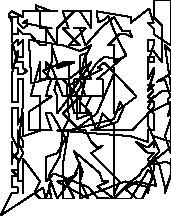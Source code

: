 unitsize(0.001cm);
// 100853
draw((200,400)--(0,0));
draw((0,0)--(750,490));
draw((750,490)--(800,300));
draw((800,300)--(900,600));
draw((900,600)--(850,520));
draw((850,520)--(900,300));
draw((900,300)--(700,300));
draw((700,300)--(600,400));
draw((600,400)--(700,600));
draw((700,600)--(400,1000));
draw((400,1000)--(400,900));
draw((400,900)--(400,800));
draw((400,800)--(400,700));
draw((400,700)--(400,500));
draw((400,500)--(400,400));
draw((400,400)--(400,600));
draw((400,600)--(300,600));
draw((300,600)--(300,900));
draw((300,900)--(400,1100));
draw((400,1100)--(300,1300));
draw((300,1300)--(300,1400));
draw((300,1400)--(300,1500));
draw((300,1500)--(400,1300));
draw((400,1300)--(400,1200));
draw((400,1200)--(300,1200));
draw((300,1200)--(200,1400));
draw((200,1400)--(200,1500));
draw((200,1500)--(200,1600));
draw((200,1600)--(200,1700));
draw((200,1700)--(200,1800));
draw((200,1800)--(200,1900));
draw((200,1900)--(300,1900));
draw((300,1900)--(300,1800));
draw((300,1800)--(300,1700));
draw((300,1700)--(300,1600));
draw((300,1600)--(400,1800));
draw((400,1800)--(400,1700));
draw((400,1700)--(400,1600));
draw((400,1600)--(400,1500));
draw((400,1500)--(400,1400));
draw((400,1400)--(700,1500));
draw((700,1500)--(700,1600));
draw((700,1600)--(700,1800));
draw((700,1800)--(700,2100));
draw((700,2100)--(530,2100));
draw((530,2100)--(700,2700));
draw((700,2700)--(700,2400));
draw((700,2400)--(1200,2400));
draw((1200,2400)--(1600,2700));
draw((1600,2700)--(1200,2100));
draw((1200,2100)--(1600,2100));
draw((1600,2100)--(1500,1900));
draw((1500,1900)--(1500,1800));
draw((1500,1800)--(1300,1800));
draw((1300,1800)--(1220,2210));
draw((1220,2210)--(1200,2700));
draw((1200,2700)--(800,2600));
draw((800,2600)--(800,2700));
draw((800,2700)--(910,2600));
draw((910,2600)--(1100,2100));
draw((1100,2100)--(1300,2100));
draw((1300,2100)--(1690,2680));
draw((1690,2680)--(1829,2800));
draw((1829,2800)--(2120,2750));
draw((2120,2750)--(1700,2400));
draw((1700,2400)--(1800,2400));
draw((1800,2400)--(1800,2100));
draw((1800,2100)--(1700,2100));
draw((1700,2100)--(1500,2100));
draw((1500,2100)--(1400,2400));
draw((1400,2400)--(1500,2860));
draw((1500,2860)--(1400,2820));
draw((1400,2820)--(1400,2700));
draw((1400,2700)--(1400,2500));
draw((1400,2500)--(1500,2400));
draw((1500,2400)--(1400,2000));
draw((1400,2000)--(1550,1850));
draw((1550,1850)--(1700,1500));
draw((1700,1500)--(1800,1800));
draw((1800,1800)--(2000,1600));
draw((2000,1600)--(2000,1500));
draw((2000,1500)--(2000,1400));
draw((2000,1400)--(2000,1300));
draw((2000,1300)--(2000,1200));
draw((2000,1200)--(2000,1100));
draw((2000,1100)--(2000,1000));
draw((2000,1000)--(2000,900));
draw((2000,900)--(2000,800));
draw((2000,800)--(2000,600));
draw((2000,600)--(2000,370));
draw((2000,370)--(2100,600));
draw((2100,600)--(1650,1050));
draw((1650,1050)--(1600,1100));
draw((1600,1100)--(1800,1230));
draw((1800,1230)--(1700,1200));
draw((1700,1200)--(1600,1300));
draw((1600,1300)--(1500,1500));
draw((1500,1500)--(1400,1500));
draw((1400,1500)--(1100,1800));
draw((1100,1800)--(1400,2100));
draw((1400,2100)--(1400,1800));
draw((1400,1800)--(1600,1800));
draw((1600,1800)--(1350,1700));
draw((1350,1700)--(1350,2140));
draw((1350,2140)--(1100,2400));
draw((1100,2400)--(1000,2400));
draw((1000,2400)--(950,2220));
draw((950,2220)--(1000,2100));
draw((1000,2100)--(1000,1800));
draw((1000,1800)--(1300,2200));
draw((1300,2200)--(1300,2400));
draw((1300,2400)--(1600,2400));
draw((1600,2400)--(1500,2700));
draw((1500,2700)--(1500,2800));
draw((1500,2800)--(1600,3000));
draw((1600,3000)--(1400,2900));
draw((1400,2900)--(1100,3000));
draw((1100,3000)--(500,3100));
draw((500,3100)--(540,2430));
draw((540,2430)--(540,2330));
draw((540,2330)--(800,2400));
draw((800,2400)--(900,2700));
draw((900,2700)--(900,3000));
draw((900,3000)--(1000,2700));
draw((1000,2700)--(1000,2600));
draw((1000,2600)--(1300,2700));
draw((1300,2700)--(1100,2700));
draw((1100,2700)--(750,2550));
draw((750,2550)--(900,2400));
draw((900,2400)--(850,2280));
draw((850,2280)--(800,2100));
draw((800,2100)--(900,2100));
draw((900,2100)--(500,1829));
draw((500,1829)--(500,1500));
draw((500,1500)--(800,1500));
draw((800,1500)--(900,1500));
draw((900,1500)--(800,1800));
draw((800,1800)--(900,1800));
draw((900,1800)--(1000,1629));
draw((1000,1629)--(1150,1350));
draw((1150,1350)--(1000,1100));
draw((1000,1100)--(800,1030));
draw((800,1030)--(800,600));
draw((800,600)--(939,740));
draw((939,740)--(1300,600));
draw((1300,600)--(1550,500));
draw((1550,500)--(1710,310));
draw((1710,310)--(1900,300));
draw((1900,300)--(2100,300));
draw((2100,300)--(1800,300));
draw((1800,300)--(2200,300));
draw((2200,300)--(2300,300));
draw((2300,300)--(2550,710));
draw((2550,710)--(2600,800));
draw((2600,800)--(2700,700));
draw((2700,700)--(2500,300));
draw((2500,300)--(2400,300));
draw((2400,300)--(2200,469));
draw((2200,469)--(2400,600));
draw((2400,600)--(2750,520));
draw((2750,520)--(2600,1000));
draw((2600,1000)--(2700,1100));
draw((2700,1100)--(2600,1100));
draw((2600,1100)--(2390,1300));
draw((2390,1300)--(2600,1200));
draw((2600,1200)--(2700,1300));
draw((2700,1300)--(2700,1200));
draw((2700,1200)--(2700,1400));
draw((2700,1400)--(3000,1300));
draw((3000,1300)--(3000,1200));
draw((3000,1200)--(2500,800));
draw((2500,800)--(2450,710));
draw((2450,710)--(2300,600));
draw((2300,600)--(2000,300));
draw((2000,300)--(1710,510));
draw((1710,510)--(1900,600));
draw((1900,600)--(1800,600));
draw((1800,600)--(1750,750));
draw((1750,750)--(1300,1130));
draw((1300,1130)--(1450,770));
draw((1450,770)--(1400,600));
draw((1400,600)--(1550,300));
draw((1550,300)--(1000,600));
draw((1000,600)--(1200,600));
draw((1200,600)--(1350,750));
draw((1350,750)--(1000,300));
draw((1000,300)--(850,700));
draw((850,700)--(1050,1050));
draw((1050,1050)--(1100,1500));
draw((1100,1500)--(1200,1700));
draw((1200,1700)--(1200,1800));
draw((1200,1800)--(1170,2280));
draw((1170,2280)--(1790,2580));
draw((1790,2580)--(1720,2610));
draw((1720,2610)--(1829,2700));
draw((1829,2700)--(2400,2100));
draw((2400,2100)--(2000,1800));
draw((2000,1800)--(2000,1900));
draw((2000,1900)--(2000,2000));
draw((2000,2000)--(2000,2100));
draw((2000,2100)--(2000,2200));
draw((2000,2200)--(2000,2300));
draw((2000,2300)--(2000,2400));
draw((2000,2400)--(2000,2600));
draw((2000,2600)--(2000,2500));
draw((2000,2500)--(1700,1800));
draw((1700,1800)--(1300,1500));
draw((1300,1500)--(1000,1500));
draw((1000,1500)--(2290,1400));
draw((2290,1400)--(2600,1300));
draw((2600,1300)--(2600,1400));
draw((2600,1400)--(2600,1500));
draw((2600,1500)--(2700,1500));
draw((2700,1500)--(2700,1600));
draw((2700,1600)--(2700,1700));
draw((2700,1700)--(2700,1800));
draw((2700,1800)--(2600,1900));
draw((2600,1900)--(2700,2100));
draw((2700,2100)--(2600,2000));
draw((2600,2000)--(2850,2200));
draw((2850,2200)--(3000,2200));
draw((3000,2200)--(3000,2300));
draw((3000,2300)--(2900,3000));
draw((2900,3000)--(3000,2900));
draw((3000,2900)--(3000,2800));
draw((3000,2800)--(3000,2700));
draw((3000,2700)--(3000,2600));
draw((3000,2600)--(3000,2500));
draw((3000,2500)--(2760,2360));
draw((2760,2360)--(2900,2400));
draw((2900,2400)--(3000,2100));
draw((3000,2100)--(2950,2050));
draw((2950,2050)--(3000,1900));
draw((3000,1900)--(2950,1750));
draw((2950,1750)--(3000,1800));
draw((3000,1800)--(3000,1600));
draw((3000,1600)--(3000,1500));
draw((3000,1500)--(3000,1100));
draw((3000,1100)--(2900,1400));
draw((2900,1400)--(3000,1700));
draw((3000,1700)--(3000,2000));
draw((3000,2000)--(2600,1800));
draw((2600,1800)--(2600,1700));
draw((2600,1700)--(2600,1600));
draw((2600,1600)--(2800,1130));
draw((2800,1130)--(2600,900));
draw((2600,900)--(2700,900));
draw((2700,900)--(2930,950));
draw((2930,950)--(3000,900));
draw((3000,900)--(3000,1000));
draw((3000,1000)--(3000,800));
draw((3000,800)--(3000,700));
draw((3000,700)--(2900,400));
draw((2900,400)--(2900,500));
draw((2900,500)--(2800,900));
draw((2800,900)--(2700,1000));
draw((2700,1000)--(2700,800));
draw((2700,800)--(2600,400));
draw((2600,400)--(2600,500));
draw((2600,500)--(2200,600));
draw((2200,600)--(1400,300));
draw((1400,300)--(1400,930));
draw((1400,930)--(1300,700));
draw((1300,700)--(1100,600));
draw((1100,600)--(1100,300));
draw((1100,300)--(1200,300));
draw((1200,300)--(1300,300));
draw((1300,300)--(1100,700));
draw((1100,700)--(1100,900));
draw((1100,900)--(1200,1500));
draw((1200,1500)--(2000,1700));
draw((2000,1700)--(2110,2000));
draw((2110,2000)--(2170,1900));
draw((2170,1900)--(2060,1650));
draw((2060,1650)--(1600,1500));
draw((1600,1500)--(1800,1500));
draw((1800,1500)--(2320,1500));
draw((2320,1500)--(2700,1900));
draw((2700,1900)--(2700,2000));
draw((2700,2000)--(2600,2100));
draw((2600,2100)--(2700,2200));
draw((2700,2200)--(2600,2300));
draw((2600,2300)--(2700,2300));
draw((2700,2300)--(2600,2200));
draw((2600,2200)--(2700,2500));
draw((2700,2500)--(2700,2600));
draw((2700,2600)--(2600,2400));
draw((2600,2400)--(2600,2500));
draw((2600,2500)--(2600,2600));
draw((2600,2600)--(2600,2800));
draw((2600,2800)--(2700,2800));
draw((2700,2800)--(2700,2700));
draw((2700,2700)--(2600,2700));
draw((2600,2700)--(2700,3000));
draw((2700,3000)--(2700,3100));
draw((2700,3100)--(2600,3100));
draw((2600,3100)--(2600,3000));
draw((2600,3000)--(2600,2900));
draw((2600,2900)--(2700,2900));
draw((2700,2900)--(2850,2700));
draw((2850,2700)--(2850,3350));
draw((2850,3350)--(2700,3500));
draw((2700,3500)--(2700,3600));
draw((2700,3600)--(2700,3700));
draw((2700,3700)--(2700,3800));
draw((2700,3800)--(3000,3800));
draw((3000,3800)--(3000,3700));
draw((3000,3700)--(3000,3600));
draw((3000,3600)--(3000,3500));
draw((3000,3500)--(3000,3400));
draw((3000,3400)--(3000,3300));
draw((3000,3300)--(3000,3200));
draw((3000,3200)--(3000,3100));
draw((3000,3100)--(3000,3000));
draw((3000,3000)--(2700,3200));
draw((2700,3200)--(2700,3300));
draw((2700,3300)--(2600,3400));
draw((2600,3400)--(2700,3400));
draw((2700,3400)--(2620,3650));
draw((2620,3650)--(2300,3400));
draw((2300,3400)--(2300,3500));
draw((2300,3500)--(1700,3600));
draw((1700,3600)--(1720,3409));
draw((1720,3409)--(1829,3450));
draw((1829,3450)--(1900,3520));
draw((1900,3520)--(2050,3150));
draw((2050,3150)--(2220,2820));
draw((2220,2820)--(2000,2700));
draw((2000,2700)--(2000,2800));
draw((2000,2800)--(2000,2900));
draw((2000,2900)--(2000,3000));
draw((2000,3000)--(1900,3000));
draw((1900,3000)--(2000,3100));
draw((2000,3100)--(2100,3200));
draw((2100,3200)--(2200,3200));
draw((2200,3200)--(2320,3150));
draw((2320,3150)--(2280,3250));
draw((2280,3250)--(2150,3250));
draw((2150,3250)--(2000,3500));
draw((2000,3500)--(1790,3330));
draw((1790,3330)--(1500,3000));
draw((1500,3000)--(1400,3300));
draw((1400,3300)--(1300,3300));
draw((1300,3300)--(1500,3300));
draw((1500,3300)--(1200,3000));
draw((1200,3000)--(1300,3000));
draw((1300,3000)--(1400,3000));
draw((1400,3000)--(1100,3300));
draw((1100,3300)--(1200,3300));
draw((1200,3300)--(1100,3600));
draw((1100,3600)--(1200,3600));
draw((1200,3600)--(1500,3600));
draw((1500,3600)--(1400,3600));
draw((1400,3600)--(1600,3300));
draw((1600,3300)--(1600,3600));
draw((1600,3600)--(1300,3600));
draw((1300,3600)--(1000,3300));
draw((1000,3300)--(1000,3000));
draw((1000,3000)--(800,3300));
draw((800,3300)--(800,3000));
draw((800,3000)--(700,3000));
draw((700,3000)--(520,3200));
draw((520,3200)--(400,3200));
draw((400,3200)--(300,3300));
draw((300,3300)--(300,3200));
draw((300,3200)--(200,3200));
draw((200,3200)--(200,3300));
draw((200,3300)--(200,3500));
draw((200,3500)--(150,3500));
draw((150,3500)--(300,3500));
draw((300,3500)--(300,3400));
draw((300,3400)--(400,3300));
draw((400,3300)--(469,3350));
draw((469,3350)--(469,3450));
draw((469,3450)--(400,3400));
draw((400,3400)--(900,3300));
draw((900,3300)--(700,3300));
draw((700,3300)--(700,3600));
draw((700,3600)--(620,3650));
draw((620,3650)--(620,3709));
draw((620,3709)--(900,3600));
draw((900,3600)--(1000,3600));
draw((1000,3600)--(800,3600));
draw((800,3600)--(400,3600));
draw((400,3600)--(400,3500));
draw((400,3500)--(200,3600));
draw((200,3600)--(150,3550));
draw((150,3550)--(200,3400));
draw((200,3400)--(200,3100));
draw((200,3100)--(300,2700));
draw((300,2700)--(400,2700));
draw((400,2700)--(400,2600));
draw((400,2600)--(469,2550));
draw((469,2550)--(400,2500));
draw((400,2500)--(300,2500));
draw((300,2500)--(300,2600));
draw((300,2600)--(200,2600));
draw((200,2600)--(200,2700));
draw((200,2700)--(200,2800));
draw((200,2800)--(200,2900));
draw((200,2900)--(200,3000));
draw((200,3000)--(300,3100));
draw((300,3100)--(300,3000));
draw((300,3000)--(400,3100));
draw((400,3100)--(400,3000));
draw((400,3000)--(400,2900));
draw((400,2900)--(400,2800));
draw((400,2800)--(300,2800));
draw((300,2800)--(300,2900));
draw((300,2900)--(200,2500));
draw((200,2500)--(200,2400));
draw((200,2400)--(200,2300));
draw((200,2300)--(200,2200));
draw((200,2200)--(200,2100));
draw((200,2100)--(200,2000));
draw((200,2000)--(300,2000));
draw((300,2000)--(300,2100));
draw((300,2100)--(300,2200));
draw((300,2200)--(300,2300));
draw((300,2300)--(300,2400));
draw((300,2400)--(400,2400));
draw((400,2400)--(400,2300));
draw((400,2300)--(400,2200));
draw((400,2200)--(400,2100));
draw((400,2100)--(400,1900));
draw((400,1900)--(400,2000));
draw((400,2000)--(300,1100));
draw((300,1100)--(200,1000));
draw((200,1000)--(200,900));
draw((200,900)--(200,1300));
draw((200,1300)--(200,1200));
draw((200,1200)--(200,1100));
draw((200,1100)--(300,1000));
draw((300,1000)--(300,800));
draw((300,800)--(200,800));
draw((200,800)--(300,700));
draw((300,700)--(200,700));
draw((200,700)--(200,600));
draw((200,600)--(200,500));
draw((200,500)--(300,500));
draw((300,500)--(300,400));
draw((300,400)--(200,400));
